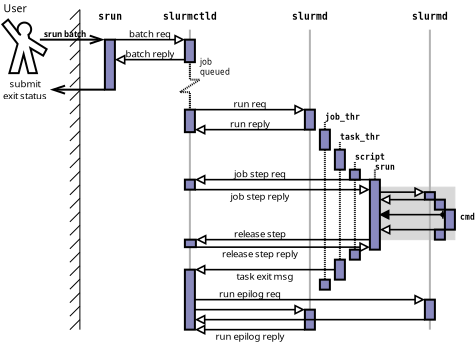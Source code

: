 <?xml version="1.0"?>
<dia:diagram xmlns:dia="http://www.lysator.liu.se/~alla/dia/">
  <dia:layer name="Background" visible="true">
    <dia:object type="Standard - Line" version="0" id="O0">
      <dia:attribute name="obj_pos">
        <dia:point val="10.5,4.75"/>
      </dia:attribute>
      <dia:attribute name="obj_bb">
        <dia:rectangle val="10.45,4.7;10.55,16.55"/>
      </dia:attribute>
      <dia:attribute name="conn_endpoints">
        <dia:point val="10.5,4.75"/>
        <dia:point val="10.5,16.5"/>
      </dia:attribute>
      <dia:attribute name="numcp">
        <dia:int val="1"/>
      </dia:attribute>
      <dia:attribute name="line_color">
        <dia:color val="#b3b3b3"/>
      </dia:attribute>
      <dia:connections>
        <dia:connection handle="1" to="O55" connection="6"/>
      </dia:connections>
    </dia:object>
    <dia:object type="Standard - Line" version="0" id="O1">
      <dia:attribute name="obj_pos">
        <dia:point val="17.25,6.125"/>
      </dia:attribute>
      <dia:attribute name="obj_bb">
        <dia:rectangle val="17.2,6.075;17.3,14.05"/>
      </dia:attribute>
      <dia:attribute name="conn_endpoints">
        <dia:point val="17.25,6.125"/>
        <dia:point val="17.25,14"/>
      </dia:attribute>
      <dia:attribute name="numcp">
        <dia:int val="1"/>
      </dia:attribute>
      <dia:attribute name="line_style">
        <dia:enum val="4"/>
      </dia:attribute>
      <dia:attribute name="dashlength">
        <dia:real val="0.5"/>
      </dia:attribute>
      <dia:connections>
        <dia:connection handle="1" to="O27" connection="1"/>
      </dia:connections>
    </dia:object>
    <dia:object type="Standard - Line" version="0" id="O2">
      <dia:attribute name="obj_pos">
        <dia:point val="18.75,8.125"/>
      </dia:attribute>
      <dia:attribute name="obj_bb">
        <dia:rectangle val="18.7,8.075;18.8,12.55"/>
      </dia:attribute>
      <dia:attribute name="conn_endpoints">
        <dia:point val="18.75,8.125"/>
        <dia:point val="18.75,12.5"/>
      </dia:attribute>
      <dia:attribute name="numcp">
        <dia:int val="1"/>
      </dia:attribute>
      <dia:attribute name="line_style">
        <dia:enum val="4"/>
      </dia:attribute>
      <dia:attribute name="dashlength">
        <dia:real val="0.5"/>
      </dia:attribute>
      <dia:connections>
        <dia:connection handle="1" to="O90" connection="1"/>
      </dia:connections>
    </dia:object>
    <dia:object type="Standard - Line" version="0" id="O3">
      <dia:attribute name="obj_pos">
        <dia:point val="18,7.125"/>
      </dia:attribute>
      <dia:attribute name="obj_bb">
        <dia:rectangle val="17.95,7.075;18.05,13.05"/>
      </dia:attribute>
      <dia:attribute name="conn_endpoints">
        <dia:point val="18,7.125"/>
        <dia:point val="18,13"/>
      </dia:attribute>
      <dia:attribute name="numcp">
        <dia:int val="1"/>
      </dia:attribute>
      <dia:attribute name="line_style">
        <dia:enum val="4"/>
      </dia:attribute>
      <dia:attribute name="dashlength">
        <dia:real val="0.5"/>
      </dia:attribute>
      <dia:connections>
        <dia:connection handle="1" to="O38" connection="1"/>
      </dia:connections>
    </dia:object>
    <dia:object type="Standard - Box" version="0" id="O4">
      <dia:attribute name="obj_pos">
        <dia:point val="20,9.375"/>
      </dia:attribute>
      <dia:attribute name="obj_bb">
        <dia:rectangle val="20,9.375;23.75,12"/>
      </dia:attribute>
      <dia:attribute name="elem_corner">
        <dia:point val="20,9.375"/>
      </dia:attribute>
      <dia:attribute name="elem_width">
        <dia:real val="3.75"/>
      </dia:attribute>
      <dia:attribute name="elem_height">
        <dia:real val="2.625"/>
      </dia:attribute>
      <dia:attribute name="border_width">
        <dia:real val="0"/>
      </dia:attribute>
      <dia:attribute name="border_color">
        <dia:color val="#d8d8d8"/>
      </dia:attribute>
      <dia:attribute name="inner_color">
        <dia:color val="#d8d8d8"/>
      </dia:attribute>
      <dia:attribute name="show_background">
        <dia:boolean val="true"/>
      </dia:attribute>
    </dia:object>
    <dia:group>
      <dia:object type="Standard - PolyLine" version="0" id="O5">
        <dia:attribute name="obj_pos">
          <dia:point val="2,1.75"/>
        </dia:attribute>
        <dia:attribute name="obj_bb">
          <dia:rectangle val="1.056,0.929;3.404,3.725"/>
        </dia:attribute>
        <dia:attribute name="poly_points">
          <dia:point val="2,1.75"/>
          <dia:point val="1.413,1"/>
          <dia:point val="1.125,1.238"/>
          <dia:point val="1.887,2.212"/>
          <dia:point val="1.475,3.675"/>
          <dia:point val="1.938,3.675"/>
          <dia:point val="2.188,2.725"/>
          <dia:point val="2.425,3.675"/>
          <dia:point val="2.85,3.675"/>
          <dia:point val="2.525,2.425"/>
          <dia:point val="3.163,2.8"/>
          <dia:point val="3.337,2.475"/>
          <dia:point val="2.462,1.925"/>
          <dia:point val="2.425,1.738"/>
        </dia:attribute>
        <dia:attribute name="line_color">
          <dia:color val="#010101"/>
        </dia:attribute>
      </dia:object>
      <dia:object type="Standard - Arc" version="0" id="O6">
        <dia:attribute name="obj_pos">
          <dia:point val="2.4,1.775"/>
        </dia:attribute>
        <dia:attribute name="obj_bb">
          <dia:rectangle val="1.836,1.096;2.614,1.825"/>
        </dia:attribute>
        <dia:attribute name="conn_endpoints">
          <dia:point val="2.4,1.775"/>
          <dia:point val="2.05,1.775"/>
        </dia:attribute>
        <dia:attribute name="arc_color">
          <dia:color val="#010101"/>
        </dia:attribute>
        <dia:attribute name="curve_distance">
          <dia:real val="0.629"/>
        </dia:attribute>
      </dia:object>
    </dia:group>
    <dia:object type="Standard - Text" version="0" id="O7">
      <dia:attribute name="obj_pos">
        <dia:point val="6.5,1"/>
      </dia:attribute>
      <dia:attribute name="obj_bb">
        <dia:rectangle val="5.623,0.553;7.327,1.153"/>
      </dia:attribute>
      <dia:attribute name="text">
        <dia:composite type="text">
          <dia:attribute name="string">
            <dia:string>#srun#</dia:string>
          </dia:attribute>
          <dia:attribute name="font">
            <dia:font name="Courier-Bold"/>
          </dia:attribute>
          <dia:attribute name="height">
            <dia:real val="0.6"/>
          </dia:attribute>
          <dia:attribute name="pos">
            <dia:point val="6.5,1"/>
          </dia:attribute>
          <dia:attribute name="color">
            <dia:color val="#000000"/>
          </dia:attribute>
          <dia:attribute name="alignment">
            <dia:enum val="1"/>
          </dia:attribute>
        </dia:composite>
      </dia:attribute>
    </dia:object>
    <dia:object type="Standard - Text" version="0" id="O8">
      <dia:attribute name="obj_pos">
        <dia:point val="10.5,1"/>
      </dia:attribute>
      <dia:attribute name="obj_bb">
        <dia:rectangle val="8.714,0.553;12.236,1.153"/>
      </dia:attribute>
      <dia:attribute name="text">
        <dia:composite type="text">
          <dia:attribute name="string">
            <dia:string>#slurmctld#</dia:string>
          </dia:attribute>
          <dia:attribute name="font">
            <dia:font name="Courier-Bold"/>
          </dia:attribute>
          <dia:attribute name="height">
            <dia:real val="0.6"/>
          </dia:attribute>
          <dia:attribute name="pos">
            <dia:point val="10.5,1"/>
          </dia:attribute>
          <dia:attribute name="color">
            <dia:color val="#000000"/>
          </dia:attribute>
          <dia:attribute name="alignment">
            <dia:enum val="1"/>
          </dia:attribute>
        </dia:composite>
      </dia:attribute>
    </dia:object>
    <dia:object type="Standard - Text" version="0" id="O9">
      <dia:attribute name="obj_pos">
        <dia:point val="16.5,1"/>
      </dia:attribute>
      <dia:attribute name="obj_bb">
        <dia:rectangle val="15.259,0.553;17.691,1.153"/>
      </dia:attribute>
      <dia:attribute name="text">
        <dia:composite type="text">
          <dia:attribute name="string">
            <dia:string>#slurmd#</dia:string>
          </dia:attribute>
          <dia:attribute name="font">
            <dia:font name="Courier-Bold"/>
          </dia:attribute>
          <dia:attribute name="height">
            <dia:real val="0.6"/>
          </dia:attribute>
          <dia:attribute name="pos">
            <dia:point val="16.5,1"/>
          </dia:attribute>
          <dia:attribute name="color">
            <dia:color val="#000000"/>
          </dia:attribute>
          <dia:attribute name="alignment">
            <dia:enum val="1"/>
          </dia:attribute>
        </dia:composite>
      </dia:attribute>
    </dia:object>
    <dia:object type="Standard - Text" version="0" id="O10">
      <dia:attribute name="obj_pos">
        <dia:point val="22.5,1"/>
      </dia:attribute>
      <dia:attribute name="obj_bb">
        <dia:rectangle val="21.259,0.553;23.691,1.153"/>
      </dia:attribute>
      <dia:attribute name="text">
        <dia:composite type="text">
          <dia:attribute name="string">
            <dia:string>#slurmd#</dia:string>
          </dia:attribute>
          <dia:attribute name="font">
            <dia:font name="Courier-Bold"/>
          </dia:attribute>
          <dia:attribute name="height">
            <dia:real val="0.6"/>
          </dia:attribute>
          <dia:attribute name="pos">
            <dia:point val="22.5,1"/>
          </dia:attribute>
          <dia:attribute name="color">
            <dia:color val="#000000"/>
          </dia:attribute>
          <dia:attribute name="alignment">
            <dia:enum val="1"/>
          </dia:attribute>
        </dia:composite>
      </dia:attribute>
    </dia:object>
    <dia:object type="Standard - Box" version="0" id="O11">
      <dia:attribute name="obj_pos">
        <dia:point val="6.25,2"/>
      </dia:attribute>
      <dia:attribute name="obj_bb">
        <dia:rectangle val="6.2,1.95;6.8,4.55"/>
      </dia:attribute>
      <dia:attribute name="elem_corner">
        <dia:point val="6.25,2"/>
      </dia:attribute>
      <dia:attribute name="elem_width">
        <dia:real val="0.5"/>
      </dia:attribute>
      <dia:attribute name="elem_height">
        <dia:real val="2.5"/>
      </dia:attribute>
      <dia:attribute name="inner_color">
        <dia:color val="#8989bf"/>
      </dia:attribute>
      <dia:attribute name="show_background">
        <dia:boolean val="true"/>
      </dia:attribute>
    </dia:object>
    <dia:object type="Standard - Line" version="0" id="O12">
      <dia:attribute name="obj_pos">
        <dia:point val="6.25,4.5"/>
      </dia:attribute>
      <dia:attribute name="obj_bb">
        <dia:rectangle val="3.45,4.1;6.3,4.9"/>
      </dia:attribute>
      <dia:attribute name="conn_endpoints">
        <dia:point val="6.25,4.5"/>
        <dia:point val="3.5,4.5"/>
      </dia:attribute>
      <dia:attribute name="numcp">
        <dia:int val="1"/>
      </dia:attribute>
      <dia:attribute name="end_arrow">
        <dia:enum val="1"/>
      </dia:attribute>
      <dia:attribute name="end_arrow_length">
        <dia:real val="0.6"/>
      </dia:attribute>
      <dia:attribute name="end_arrow_width">
        <dia:real val="0.4"/>
      </dia:attribute>
      <dia:connections>
        <dia:connection handle="0" to="O11" connection="5"/>
      </dia:connections>
    </dia:object>
    <dia:object type="Standard - Line" version="0" id="O13">
      <dia:attribute name="obj_pos">
        <dia:point val="3,2"/>
      </dia:attribute>
      <dia:attribute name="obj_bb">
        <dia:rectangle val="2.95,1.6;6.3,2.4"/>
      </dia:attribute>
      <dia:attribute name="conn_endpoints">
        <dia:point val="3,2"/>
        <dia:point val="6.25,2"/>
      </dia:attribute>
      <dia:attribute name="numcp">
        <dia:int val="1"/>
      </dia:attribute>
      <dia:attribute name="end_arrow">
        <dia:enum val="1"/>
      </dia:attribute>
      <dia:attribute name="end_arrow_length">
        <dia:real val="0.6"/>
      </dia:attribute>
      <dia:attribute name="end_arrow_width">
        <dia:real val="0.4"/>
      </dia:attribute>
      <dia:connections>
        <dia:connection handle="1" to="O11" connection="0"/>
      </dia:connections>
    </dia:object>
    <dia:object type="Standard - Line" version="0" id="O14">
      <dia:attribute name="obj_pos">
        <dia:point val="6.75,2"/>
      </dia:attribute>
      <dia:attribute name="obj_bb">
        <dia:rectangle val="6.71,1.6;10.29,2.4"/>
      </dia:attribute>
      <dia:attribute name="conn_endpoints">
        <dia:point val="6.75,2"/>
        <dia:point val="10.25,2"/>
      </dia:attribute>
      <dia:attribute name="numcp">
        <dia:int val="1"/>
      </dia:attribute>
      <dia:attribute name="line_width">
        <dia:real val="0.08"/>
      </dia:attribute>
      <dia:attribute name="end_arrow">
        <dia:enum val="2"/>
      </dia:attribute>
      <dia:attribute name="end_arrow_length">
        <dia:real val="0.4"/>
      </dia:attribute>
      <dia:attribute name="end_arrow_width">
        <dia:real val="0.4"/>
      </dia:attribute>
      <dia:connections>
        <dia:connection handle="0" to="O11" connection="2"/>
      </dia:connections>
    </dia:object>
    <dia:object type="Standard - Line" version="0" id="O15">
      <dia:attribute name="obj_pos">
        <dia:point val="10.25,3"/>
      </dia:attribute>
      <dia:attribute name="obj_bb">
        <dia:rectangle val="6.71,2.6;10.29,3.4"/>
      </dia:attribute>
      <dia:attribute name="conn_endpoints">
        <dia:point val="10.25,3"/>
        <dia:point val="6.75,3"/>
      </dia:attribute>
      <dia:attribute name="numcp">
        <dia:int val="1"/>
      </dia:attribute>
      <dia:attribute name="line_width">
        <dia:real val="0.08"/>
      </dia:attribute>
      <dia:attribute name="end_arrow">
        <dia:enum val="2"/>
      </dia:attribute>
      <dia:attribute name="end_arrow_length">
        <dia:real val="0.4"/>
      </dia:attribute>
      <dia:attribute name="end_arrow_width">
        <dia:real val="0.4"/>
      </dia:attribute>
    </dia:object>
    <dia:object type="Standard - Text" version="0" id="O16">
      <dia:attribute name="obj_pos">
        <dia:point val="8.5,1.875"/>
      </dia:attribute>
      <dia:attribute name="obj_bb">
        <dia:rectangle val="7.123,1.395;9.827,1.995"/>
      </dia:attribute>
      <dia:attribute name="text">
        <dia:composite type="text">
          <dia:attribute name="string">
            <dia:string>#batch req#</dia:string>
          </dia:attribute>
          <dia:attribute name="font">
            <dia:font name="Helvetica"/>
          </dia:attribute>
          <dia:attribute name="height">
            <dia:real val="0.6"/>
          </dia:attribute>
          <dia:attribute name="pos">
            <dia:point val="8.5,1.875"/>
          </dia:attribute>
          <dia:attribute name="color">
            <dia:color val="#000000"/>
          </dia:attribute>
          <dia:attribute name="alignment">
            <dia:enum val="1"/>
          </dia:attribute>
        </dia:composite>
      </dia:attribute>
    </dia:object>
    <dia:object type="Standard - Text" version="0" id="O17">
      <dia:attribute name="obj_pos">
        <dia:point val="8.5,2.875"/>
      </dia:attribute>
      <dia:attribute name="obj_bb">
        <dia:rectangle val="6.914,2.395;10.036,2.995"/>
      </dia:attribute>
      <dia:attribute name="text">
        <dia:composite type="text">
          <dia:attribute name="string">
            <dia:string>#batch reply#</dia:string>
          </dia:attribute>
          <dia:attribute name="font">
            <dia:font name="Helvetica"/>
          </dia:attribute>
          <dia:attribute name="height">
            <dia:real val="0.6"/>
          </dia:attribute>
          <dia:attribute name="pos">
            <dia:point val="8.5,2.875"/>
          </dia:attribute>
          <dia:attribute name="color">
            <dia:color val="#000000"/>
          </dia:attribute>
          <dia:attribute name="alignment">
            <dia:enum val="1"/>
          </dia:attribute>
        </dia:composite>
      </dia:attribute>
    </dia:object>
    <dia:object type="Standard - Line" version="0" id="O18">
      <dia:attribute name="obj_pos">
        <dia:point val="10.5,1.5"/>
      </dia:attribute>
      <dia:attribute name="obj_bb">
        <dia:rectangle val="10.45,1.45;10.55,3.925"/>
      </dia:attribute>
      <dia:attribute name="conn_endpoints">
        <dia:point val="10.5,1.5"/>
        <dia:point val="10.5,3.875"/>
      </dia:attribute>
      <dia:attribute name="numcp">
        <dia:int val="1"/>
      </dia:attribute>
      <dia:attribute name="line_color">
        <dia:color val="#b3b3b3"/>
      </dia:attribute>
    </dia:object>
    <dia:object type="Standard - Line" version="0" id="O19">
      <dia:attribute name="obj_pos">
        <dia:point val="16.5,1.5"/>
      </dia:attribute>
      <dia:attribute name="obj_bb">
        <dia:rectangle val="16.45,1.45;16.55,16.55"/>
      </dia:attribute>
      <dia:attribute name="conn_endpoints">
        <dia:point val="16.5,1.5"/>
        <dia:point val="16.5,16.5"/>
      </dia:attribute>
      <dia:attribute name="numcp">
        <dia:int val="1"/>
      </dia:attribute>
      <dia:attribute name="line_color">
        <dia:color val="#b3b3b3"/>
      </dia:attribute>
    </dia:object>
    <dia:object type="Standard - Line" version="0" id="O20">
      <dia:attribute name="obj_pos">
        <dia:point val="10.75,5.5"/>
      </dia:attribute>
      <dia:attribute name="obj_bb">
        <dia:rectangle val="10.71,5.1;16.29,5.9"/>
      </dia:attribute>
      <dia:attribute name="conn_endpoints">
        <dia:point val="10.75,5.5"/>
        <dia:point val="16.25,5.5"/>
      </dia:attribute>
      <dia:attribute name="numcp">
        <dia:int val="1"/>
      </dia:attribute>
      <dia:attribute name="line_width">
        <dia:real val="0.08"/>
      </dia:attribute>
      <dia:attribute name="end_arrow">
        <dia:enum val="2"/>
      </dia:attribute>
      <dia:attribute name="end_arrow_length">
        <dia:real val="0.4"/>
      </dia:attribute>
      <dia:attribute name="end_arrow_width">
        <dia:real val="0.4"/>
      </dia:attribute>
      <dia:connections>
        <dia:connection handle="1" to="O22" connection="0"/>
      </dia:connections>
    </dia:object>
    <dia:object type="Standard - Text" version="0" id="O21">
      <dia:attribute name="obj_pos">
        <dia:point val="13.5,5.375"/>
      </dia:attribute>
      <dia:attribute name="obj_bb">
        <dia:rectangle val="12.414,4.895;14.536,5.495"/>
      </dia:attribute>
      <dia:attribute name="text">
        <dia:composite type="text">
          <dia:attribute name="string">
            <dia:string>#run req#</dia:string>
          </dia:attribute>
          <dia:attribute name="font">
            <dia:font name="Helvetica"/>
          </dia:attribute>
          <dia:attribute name="height">
            <dia:real val="0.6"/>
          </dia:attribute>
          <dia:attribute name="pos">
            <dia:point val="13.5,5.375"/>
          </dia:attribute>
          <dia:attribute name="color">
            <dia:color val="#000000"/>
          </dia:attribute>
          <dia:attribute name="alignment">
            <dia:enum val="1"/>
          </dia:attribute>
        </dia:composite>
      </dia:attribute>
    </dia:object>
    <dia:object type="Standard - Box" version="0" id="O22">
      <dia:attribute name="obj_pos">
        <dia:point val="16.25,5.5"/>
      </dia:attribute>
      <dia:attribute name="obj_bb">
        <dia:rectangle val="16.2,5.45;16.8,6.55"/>
      </dia:attribute>
      <dia:attribute name="elem_corner">
        <dia:point val="16.25,5.5"/>
      </dia:attribute>
      <dia:attribute name="elem_width">
        <dia:real val="0.5"/>
      </dia:attribute>
      <dia:attribute name="elem_height">
        <dia:real val="1"/>
      </dia:attribute>
      <dia:attribute name="inner_color">
        <dia:color val="#8989bf"/>
      </dia:attribute>
      <dia:attribute name="show_background">
        <dia:boolean val="true"/>
      </dia:attribute>
    </dia:object>
    <dia:object type="Standard - Text" version="0" id="O23">
      <dia:attribute name="obj_pos">
        <dia:point val="17.25,6"/>
      </dia:attribute>
      <dia:attribute name="obj_bb">
        <dia:rectangle val="17.2,5.627;19.571,6.127"/>
      </dia:attribute>
      <dia:attribute name="text">
        <dia:composite type="text">
          <dia:attribute name="string">
            <dia:string>#job_thr#</dia:string>
          </dia:attribute>
          <dia:attribute name="font">
            <dia:font name="Courier-Bold"/>
          </dia:attribute>
          <dia:attribute name="height">
            <dia:real val="0.5"/>
          </dia:attribute>
          <dia:attribute name="pos">
            <dia:point val="17.25,6"/>
          </dia:attribute>
          <dia:attribute name="color">
            <dia:color val="#000000"/>
          </dia:attribute>
          <dia:attribute name="alignment">
            <dia:enum val="0"/>
          </dia:attribute>
        </dia:composite>
      </dia:attribute>
    </dia:object>
    <dia:object type="Standard - Text" version="0" id="O24">
      <dia:attribute name="obj_pos">
        <dia:point val="18,7"/>
      </dia:attribute>
      <dia:attribute name="obj_bb">
        <dia:rectangle val="17.95,6.627;20.624,7.127"/>
      </dia:attribute>
      <dia:attribute name="text">
        <dia:composite type="text">
          <dia:attribute name="string">
            <dia:string>#task_thr#</dia:string>
          </dia:attribute>
          <dia:attribute name="font">
            <dia:font name="Courier-Bold"/>
          </dia:attribute>
          <dia:attribute name="height">
            <dia:real val="0.5"/>
          </dia:attribute>
          <dia:attribute name="pos">
            <dia:point val="18,7"/>
          </dia:attribute>
          <dia:attribute name="color">
            <dia:color val="#000000"/>
          </dia:attribute>
          <dia:attribute name="alignment">
            <dia:enum val="0"/>
          </dia:attribute>
        </dia:composite>
      </dia:attribute>
    </dia:object>
    <dia:object type="Standard - Box" version="0" id="O25">
      <dia:attribute name="obj_pos">
        <dia:point val="17,6.5"/>
      </dia:attribute>
      <dia:attribute name="obj_bb">
        <dia:rectangle val="16.95,6.45;17.55,7.55"/>
      </dia:attribute>
      <dia:attribute name="elem_corner">
        <dia:point val="17,6.5"/>
      </dia:attribute>
      <dia:attribute name="elem_width">
        <dia:real val="0.5"/>
      </dia:attribute>
      <dia:attribute name="elem_height">
        <dia:real val="1"/>
      </dia:attribute>
      <dia:attribute name="inner_color">
        <dia:color val="#8989bf"/>
      </dia:attribute>
      <dia:attribute name="show_background">
        <dia:boolean val="true"/>
      </dia:attribute>
    </dia:object>
    <dia:object type="Standard - Box" version="0" id="O26">
      <dia:attribute name="obj_pos">
        <dia:point val="17.75,7.5"/>
      </dia:attribute>
      <dia:attribute name="obj_bb">
        <dia:rectangle val="17.7,7.45;18.3,8.55"/>
      </dia:attribute>
      <dia:attribute name="elem_corner">
        <dia:point val="17.75,7.5"/>
      </dia:attribute>
      <dia:attribute name="elem_width">
        <dia:real val="0.5"/>
      </dia:attribute>
      <dia:attribute name="elem_height">
        <dia:real val="1"/>
      </dia:attribute>
      <dia:attribute name="inner_color">
        <dia:color val="#8989bf"/>
      </dia:attribute>
      <dia:attribute name="show_background">
        <dia:boolean val="true"/>
      </dia:attribute>
    </dia:object>
    <dia:object type="Standard - Box" version="0" id="O27">
      <dia:attribute name="obj_pos">
        <dia:point val="17,14"/>
      </dia:attribute>
      <dia:attribute name="obj_bb">
        <dia:rectangle val="16.95,13.95;17.55,14.55"/>
      </dia:attribute>
      <dia:attribute name="elem_corner">
        <dia:point val="17,14"/>
      </dia:attribute>
      <dia:attribute name="elem_width">
        <dia:real val="0.5"/>
      </dia:attribute>
      <dia:attribute name="elem_height">
        <dia:real val="0.5"/>
      </dia:attribute>
      <dia:attribute name="inner_color">
        <dia:color val="#8989bf"/>
      </dia:attribute>
      <dia:attribute name="show_background">
        <dia:boolean val="true"/>
      </dia:attribute>
    </dia:object>
    <dia:object type="Standard - Text" version="0" id="O28">
      <dia:attribute name="obj_pos">
        <dia:point val="19.75,8.5"/>
      </dia:attribute>
      <dia:attribute name="obj_bb">
        <dia:rectangle val="19.7,8.127;21.162,8.627"/>
      </dia:attribute>
      <dia:attribute name="text">
        <dia:composite type="text">
          <dia:attribute name="string">
            <dia:string>#srun#</dia:string>
          </dia:attribute>
          <dia:attribute name="font">
            <dia:font name="Courier-Bold"/>
          </dia:attribute>
          <dia:attribute name="height">
            <dia:real val="0.5"/>
          </dia:attribute>
          <dia:attribute name="pos">
            <dia:point val="19.75,8.5"/>
          </dia:attribute>
          <dia:attribute name="color">
            <dia:color val="#000000"/>
          </dia:attribute>
          <dia:attribute name="alignment">
            <dia:enum val="0"/>
          </dia:attribute>
        </dia:composite>
      </dia:attribute>
    </dia:object>
    <dia:object type="Standard - Box" version="0" id="O29">
      <dia:attribute name="obj_pos">
        <dia:point val="19.5,9"/>
      </dia:attribute>
      <dia:attribute name="obj_bb">
        <dia:rectangle val="19.45,8.95;20.05,12.55"/>
      </dia:attribute>
      <dia:attribute name="elem_corner">
        <dia:point val="19.5,9"/>
      </dia:attribute>
      <dia:attribute name="elem_width">
        <dia:real val="0.5"/>
      </dia:attribute>
      <dia:attribute name="elem_height">
        <dia:real val="3.5"/>
      </dia:attribute>
      <dia:attribute name="inner_color">
        <dia:color val="#8989bf"/>
      </dia:attribute>
      <dia:attribute name="show_background">
        <dia:boolean val="true"/>
      </dia:attribute>
    </dia:object>
    <dia:object type="Standard - Line" version="0" id="O30">
      <dia:attribute name="obj_pos">
        <dia:point val="22.5,1.5"/>
      </dia:attribute>
      <dia:attribute name="obj_bb">
        <dia:rectangle val="22.45,1.45;22.55,16.55"/>
      </dia:attribute>
      <dia:attribute name="conn_endpoints">
        <dia:point val="22.5,1.5"/>
        <dia:point val="22.5,16.5"/>
      </dia:attribute>
      <dia:attribute name="numcp">
        <dia:int val="1"/>
      </dia:attribute>
      <dia:attribute name="line_color">
        <dia:color val="#b3b3b3"/>
      </dia:attribute>
    </dia:object>
    <dia:object type="Standard - Line" version="0" id="O31">
      <dia:attribute name="obj_pos">
        <dia:point val="16.25,6.5"/>
      </dia:attribute>
      <dia:attribute name="obj_bb">
        <dia:rectangle val="10.71,6.1;16.29,6.9"/>
      </dia:attribute>
      <dia:attribute name="conn_endpoints">
        <dia:point val="16.25,6.5"/>
        <dia:point val="10.75,6.5"/>
      </dia:attribute>
      <dia:attribute name="numcp">
        <dia:int val="1"/>
      </dia:attribute>
      <dia:attribute name="line_width">
        <dia:real val="0.08"/>
      </dia:attribute>
      <dia:attribute name="end_arrow">
        <dia:enum val="2"/>
      </dia:attribute>
      <dia:attribute name="end_arrow_length">
        <dia:real val="0.4"/>
      </dia:attribute>
      <dia:attribute name="end_arrow_width">
        <dia:real val="0.4"/>
      </dia:attribute>
      <dia:connections>
        <dia:connection handle="0" to="O22" connection="5"/>
      </dia:connections>
    </dia:object>
    <dia:object type="Standard - Text" version="0" id="O32">
      <dia:attribute name="obj_pos">
        <dia:point val="13.5,6.375"/>
      </dia:attribute>
      <dia:attribute name="obj_bb">
        <dia:rectangle val="12.205,5.895;14.745,6.495"/>
      </dia:attribute>
      <dia:attribute name="text">
        <dia:composite type="text">
          <dia:attribute name="string">
            <dia:string>#run reply#</dia:string>
          </dia:attribute>
          <dia:attribute name="font">
            <dia:font name="Helvetica"/>
          </dia:attribute>
          <dia:attribute name="height">
            <dia:real val="0.6"/>
          </dia:attribute>
          <dia:attribute name="pos">
            <dia:point val="13.5,6.375"/>
          </dia:attribute>
          <dia:attribute name="color">
            <dia:color val="#000000"/>
          </dia:attribute>
          <dia:attribute name="alignment">
            <dia:enum val="1"/>
          </dia:attribute>
        </dia:composite>
      </dia:attribute>
    </dia:object>
    <dia:object type="Standard - Line" version="0" id="O33">
      <dia:attribute name="obj_pos">
        <dia:point val="20,9.625"/>
      </dia:attribute>
      <dia:attribute name="obj_bb">
        <dia:rectangle val="19.96,9.225;22.29,10.025"/>
      </dia:attribute>
      <dia:attribute name="conn_endpoints">
        <dia:point val="20,9.625"/>
        <dia:point val="22.25,9.625"/>
      </dia:attribute>
      <dia:attribute name="numcp">
        <dia:int val="1"/>
      </dia:attribute>
      <dia:attribute name="line_width">
        <dia:real val="0.08"/>
      </dia:attribute>
      <dia:attribute name="end_arrow">
        <dia:enum val="2"/>
      </dia:attribute>
      <dia:attribute name="end_arrow_length">
        <dia:real val="0.4"/>
      </dia:attribute>
      <dia:attribute name="end_arrow_width">
        <dia:real val="0.4"/>
      </dia:attribute>
      <dia:connections>
        <dia:connection handle="1" to="O35" connection="0"/>
      </dia:connections>
    </dia:object>
    <dia:object type="Standard - Line" version="0" id="O34">
      <dia:attribute name="obj_pos">
        <dia:point val="22.25,10"/>
      </dia:attribute>
      <dia:attribute name="obj_bb">
        <dia:rectangle val="19.96,9.6;22.29,10.4"/>
      </dia:attribute>
      <dia:attribute name="conn_endpoints">
        <dia:point val="22.25,10"/>
        <dia:point val="20,10"/>
      </dia:attribute>
      <dia:attribute name="numcp">
        <dia:int val="1"/>
      </dia:attribute>
      <dia:attribute name="line_width">
        <dia:real val="0.08"/>
      </dia:attribute>
      <dia:attribute name="end_arrow">
        <dia:enum val="2"/>
      </dia:attribute>
      <dia:attribute name="end_arrow_length">
        <dia:real val="0.4"/>
      </dia:attribute>
      <dia:attribute name="end_arrow_width">
        <dia:real val="0.4"/>
      </dia:attribute>
      <dia:connections>
        <dia:connection handle="0" to="O35" connection="5"/>
      </dia:connections>
    </dia:object>
    <dia:object type="Standard - Box" version="0" id="O35">
      <dia:attribute name="obj_pos">
        <dia:point val="22.25,9.625"/>
      </dia:attribute>
      <dia:attribute name="obj_bb">
        <dia:rectangle val="22.2,9.575;22.8,10.05"/>
      </dia:attribute>
      <dia:attribute name="elem_corner">
        <dia:point val="22.25,9.625"/>
      </dia:attribute>
      <dia:attribute name="elem_width">
        <dia:real val="0.5"/>
      </dia:attribute>
      <dia:attribute name="elem_height">
        <dia:real val="0.375"/>
      </dia:attribute>
      <dia:attribute name="inner_color">
        <dia:color val="#8989bf"/>
      </dia:attribute>
      <dia:attribute name="show_background">
        <dia:boolean val="true"/>
      </dia:attribute>
    </dia:object>
    <dia:object type="Standard - Box" version="0" id="O36">
      <dia:attribute name="obj_pos">
        <dia:point val="23.25,10.5"/>
      </dia:attribute>
      <dia:attribute name="obj_bb">
        <dia:rectangle val="23.2,10.45;23.8,11.55"/>
      </dia:attribute>
      <dia:attribute name="elem_corner">
        <dia:point val="23.25,10.5"/>
      </dia:attribute>
      <dia:attribute name="elem_width">
        <dia:real val="0.5"/>
      </dia:attribute>
      <dia:attribute name="elem_height">
        <dia:real val="1"/>
      </dia:attribute>
      <dia:attribute name="inner_color">
        <dia:color val="#8989bf"/>
      </dia:attribute>
      <dia:attribute name="show_background">
        <dia:boolean val="true"/>
      </dia:attribute>
    </dia:object>
    <dia:object type="Standard - Line" version="0" id="O37">
      <dia:attribute name="obj_pos">
        <dia:point val="23.25,10.75"/>
      </dia:attribute>
      <dia:attribute name="obj_bb">
        <dia:rectangle val="19.96,10.35;23.29,11.15"/>
      </dia:attribute>
      <dia:attribute name="conn_endpoints">
        <dia:point val="23.25,10.75"/>
        <dia:point val="20,10.75"/>
      </dia:attribute>
      <dia:attribute name="numcp">
        <dia:int val="1"/>
      </dia:attribute>
      <dia:attribute name="line_width">
        <dia:real val="0.08"/>
      </dia:attribute>
      <dia:attribute name="start_arrow">
        <dia:enum val="13"/>
      </dia:attribute>
      <dia:attribute name="start_arrow_length">
        <dia:real val="0.4"/>
      </dia:attribute>
      <dia:attribute name="start_arrow_width">
        <dia:real val="0.4"/>
      </dia:attribute>
      <dia:attribute name="end_arrow">
        <dia:enum val="3"/>
      </dia:attribute>
      <dia:attribute name="end_arrow_length">
        <dia:real val="0.4"/>
      </dia:attribute>
      <dia:attribute name="end_arrow_width">
        <dia:real val="0.4"/>
      </dia:attribute>
      <dia:connections>
        <dia:connection handle="1" to="O29" connection="4"/>
      </dia:connections>
    </dia:object>
    <dia:object type="Standard - Box" version="0" id="O38">
      <dia:attribute name="obj_pos">
        <dia:point val="17.75,13"/>
      </dia:attribute>
      <dia:attribute name="obj_bb">
        <dia:rectangle val="17.7,12.95;18.3,14.05"/>
      </dia:attribute>
      <dia:attribute name="elem_corner">
        <dia:point val="17.75,13"/>
      </dia:attribute>
      <dia:attribute name="elem_width">
        <dia:real val="0.5"/>
      </dia:attribute>
      <dia:attribute name="elem_height">
        <dia:real val="1"/>
      </dia:attribute>
      <dia:attribute name="inner_color">
        <dia:color val="#8989bf"/>
      </dia:attribute>
      <dia:attribute name="show_background">
        <dia:boolean val="true"/>
      </dia:attribute>
    </dia:object>
    <dia:object type="Standard - Line" version="0" id="O39">
      <dia:attribute name="obj_pos">
        <dia:point val="19.5,9"/>
      </dia:attribute>
      <dia:attribute name="obj_bb">
        <dia:rectangle val="10.71,8.6;19.54,9.4"/>
      </dia:attribute>
      <dia:attribute name="conn_endpoints">
        <dia:point val="19.5,9"/>
        <dia:point val="10.75,9"/>
      </dia:attribute>
      <dia:attribute name="numcp">
        <dia:int val="1"/>
      </dia:attribute>
      <dia:attribute name="line_width">
        <dia:real val="0.08"/>
      </dia:attribute>
      <dia:attribute name="end_arrow">
        <dia:enum val="2"/>
      </dia:attribute>
      <dia:attribute name="end_arrow_length">
        <dia:real val="0.4"/>
      </dia:attribute>
      <dia:attribute name="end_arrow_width">
        <dia:real val="0.4"/>
      </dia:attribute>
      <dia:connections>
        <dia:connection handle="0" to="O29" connection="0"/>
        <dia:connection handle="1" to="O44" connection="2"/>
      </dia:connections>
    </dia:object>
    <dia:object type="Standard - Line" version="0" id="O40">
      <dia:attribute name="obj_pos">
        <dia:point val="10.75,9.5"/>
      </dia:attribute>
      <dia:attribute name="obj_bb">
        <dia:rectangle val="10.71,9.1;19.54,9.9"/>
      </dia:attribute>
      <dia:attribute name="conn_endpoints">
        <dia:point val="10.75,9.5"/>
        <dia:point val="19.5,9.5"/>
      </dia:attribute>
      <dia:attribute name="numcp">
        <dia:int val="1"/>
      </dia:attribute>
      <dia:attribute name="line_width">
        <dia:real val="0.08"/>
      </dia:attribute>
      <dia:attribute name="end_arrow">
        <dia:enum val="2"/>
      </dia:attribute>
      <dia:attribute name="end_arrow_length">
        <dia:real val="0.4"/>
      </dia:attribute>
      <dia:attribute name="end_arrow_width">
        <dia:real val="0.4"/>
      </dia:attribute>
      <dia:connections>
        <dia:connection handle="0" to="O44" connection="7"/>
      </dia:connections>
    </dia:object>
    <dia:object type="Standard - Text" version="0" id="O41">
      <dia:attribute name="obj_pos">
        <dia:point val="14,8.875"/>
      </dia:attribute>
      <dia:attribute name="obj_bb">
        <dia:rectangle val="12.314,8.395;15.636,8.995"/>
      </dia:attribute>
      <dia:attribute name="text">
        <dia:composite type="text">
          <dia:attribute name="string">
            <dia:string>#job step req#</dia:string>
          </dia:attribute>
          <dia:attribute name="font">
            <dia:font name="Helvetica"/>
          </dia:attribute>
          <dia:attribute name="height">
            <dia:real val="0.6"/>
          </dia:attribute>
          <dia:attribute name="pos">
            <dia:point val="14,8.875"/>
          </dia:attribute>
          <dia:attribute name="color">
            <dia:color val="#000000"/>
          </dia:attribute>
          <dia:attribute name="alignment">
            <dia:enum val="1"/>
          </dia:attribute>
        </dia:composite>
      </dia:attribute>
    </dia:object>
    <dia:object type="Standard - Text" version="0" id="O42">
      <dia:attribute name="obj_pos">
        <dia:point val="14,10"/>
      </dia:attribute>
      <dia:attribute name="obj_bb">
        <dia:rectangle val="12.105,9.52;15.845,10.12"/>
      </dia:attribute>
      <dia:attribute name="text">
        <dia:composite type="text">
          <dia:attribute name="string">
            <dia:string>#job step reply#</dia:string>
          </dia:attribute>
          <dia:attribute name="font">
            <dia:font name="Helvetica"/>
          </dia:attribute>
          <dia:attribute name="height">
            <dia:real val="0.6"/>
          </dia:attribute>
          <dia:attribute name="pos">
            <dia:point val="14,10"/>
          </dia:attribute>
          <dia:attribute name="color">
            <dia:color val="#000000"/>
          </dia:attribute>
          <dia:attribute name="alignment">
            <dia:enum val="1"/>
          </dia:attribute>
        </dia:composite>
      </dia:attribute>
    </dia:object>
    <dia:object type="Standard - Line" version="0" id="O43">
      <dia:attribute name="obj_pos">
        <dia:point val="23.25,11.5"/>
      </dia:attribute>
      <dia:attribute name="obj_bb">
        <dia:rectangle val="19.96,11.1;23.29,11.9"/>
      </dia:attribute>
      <dia:attribute name="conn_endpoints">
        <dia:point val="23.25,11.5"/>
        <dia:point val="20,11.5"/>
      </dia:attribute>
      <dia:attribute name="numcp">
        <dia:int val="1"/>
      </dia:attribute>
      <dia:attribute name="line_width">
        <dia:real val="0.08"/>
      </dia:attribute>
      <dia:attribute name="end_arrow">
        <dia:enum val="2"/>
      </dia:attribute>
      <dia:attribute name="end_arrow_length">
        <dia:real val="0.4"/>
      </dia:attribute>
      <dia:attribute name="end_arrow_width">
        <dia:real val="0.4"/>
      </dia:attribute>
    </dia:object>
    <dia:object type="Standard - Box" version="0" id="O44">
      <dia:attribute name="obj_pos">
        <dia:point val="10.25,9"/>
      </dia:attribute>
      <dia:attribute name="obj_bb">
        <dia:rectangle val="10.2,8.95;10.8,9.55"/>
      </dia:attribute>
      <dia:attribute name="elem_corner">
        <dia:point val="10.25,9"/>
      </dia:attribute>
      <dia:attribute name="elem_width">
        <dia:real val="0.5"/>
      </dia:attribute>
      <dia:attribute name="elem_height">
        <dia:real val="0.5"/>
      </dia:attribute>
      <dia:attribute name="inner_color">
        <dia:color val="#8989bf"/>
      </dia:attribute>
      <dia:attribute name="show_background">
        <dia:boolean val="true"/>
      </dia:attribute>
    </dia:object>
    <dia:object type="Standard - Box" version="0" id="O45">
      <dia:attribute name="obj_pos">
        <dia:point val="22.75,10"/>
      </dia:attribute>
      <dia:attribute name="obj_bb">
        <dia:rectangle val="22.7,9.95;23.3,10.55"/>
      </dia:attribute>
      <dia:attribute name="elem_corner">
        <dia:point val="22.75,10"/>
      </dia:attribute>
      <dia:attribute name="elem_width">
        <dia:real val="0.5"/>
      </dia:attribute>
      <dia:attribute name="elem_height">
        <dia:real val="0.5"/>
      </dia:attribute>
      <dia:attribute name="inner_color">
        <dia:color val="#8989bf"/>
      </dia:attribute>
      <dia:attribute name="show_background">
        <dia:boolean val="true"/>
      </dia:attribute>
    </dia:object>
    <dia:object type="Standard - Text" version="0" id="O46">
      <dia:attribute name="obj_pos">
        <dia:point val="24,11"/>
      </dia:attribute>
      <dia:attribute name="obj_bb">
        <dia:rectangle val="23.95,10.627;25.109,11.127"/>
      </dia:attribute>
      <dia:attribute name="text">
        <dia:composite type="text">
          <dia:attribute name="string">
            <dia:string>#cmd#</dia:string>
          </dia:attribute>
          <dia:attribute name="font">
            <dia:font name="Courier-Bold"/>
          </dia:attribute>
          <dia:attribute name="height">
            <dia:real val="0.5"/>
          </dia:attribute>
          <dia:attribute name="pos">
            <dia:point val="24,11"/>
          </dia:attribute>
          <dia:attribute name="color">
            <dia:color val="#000000"/>
          </dia:attribute>
          <dia:attribute name="alignment">
            <dia:enum val="0"/>
          </dia:attribute>
        </dia:composite>
      </dia:attribute>
    </dia:object>
    <dia:object type="Standard - Box" version="0" id="O47">
      <dia:attribute name="obj_pos">
        <dia:point val="22.75,11.5"/>
      </dia:attribute>
      <dia:attribute name="obj_bb">
        <dia:rectangle val="22.7,11.45;23.3,12.05"/>
      </dia:attribute>
      <dia:attribute name="elem_corner">
        <dia:point val="22.75,11.5"/>
      </dia:attribute>
      <dia:attribute name="elem_width">
        <dia:real val="0.5"/>
      </dia:attribute>
      <dia:attribute name="elem_height">
        <dia:real val="0.5"/>
      </dia:attribute>
      <dia:attribute name="inner_color">
        <dia:color val="#8989bf"/>
      </dia:attribute>
      <dia:attribute name="show_background">
        <dia:boolean val="true"/>
      </dia:attribute>
    </dia:object>
    <dia:object type="Standard - Line" version="0" id="O48">
      <dia:attribute name="obj_pos">
        <dia:point val="19.5,12"/>
      </dia:attribute>
      <dia:attribute name="obj_bb">
        <dia:rectangle val="10.76,11.6;19.54,12.4"/>
      </dia:attribute>
      <dia:attribute name="conn_endpoints">
        <dia:point val="19.5,12"/>
        <dia:point val="10.8,12"/>
      </dia:attribute>
      <dia:attribute name="numcp">
        <dia:int val="1"/>
      </dia:attribute>
      <dia:attribute name="line_width">
        <dia:real val="0.08"/>
      </dia:attribute>
      <dia:attribute name="end_arrow">
        <dia:enum val="2"/>
      </dia:attribute>
      <dia:attribute name="end_arrow_length">
        <dia:real val="0.4"/>
      </dia:attribute>
      <dia:attribute name="end_arrow_width">
        <dia:real val="0.4"/>
      </dia:attribute>
      <dia:connections>
        <dia:connection handle="1" to="O50" connection="2"/>
      </dia:connections>
    </dia:object>
    <dia:object type="Standard - Line" version="0" id="O49">
      <dia:attribute name="obj_pos">
        <dia:point val="10.8,12.375"/>
      </dia:attribute>
      <dia:attribute name="obj_bb">
        <dia:rectangle val="10.76,11.975;19.54,12.775"/>
      </dia:attribute>
      <dia:attribute name="conn_endpoints">
        <dia:point val="10.8,12.375"/>
        <dia:point val="19.5,12.375"/>
      </dia:attribute>
      <dia:attribute name="numcp">
        <dia:int val="1"/>
      </dia:attribute>
      <dia:attribute name="line_width">
        <dia:real val="0.08"/>
      </dia:attribute>
      <dia:attribute name="end_arrow">
        <dia:enum val="2"/>
      </dia:attribute>
      <dia:attribute name="end_arrow_length">
        <dia:real val="0.4"/>
      </dia:attribute>
      <dia:attribute name="end_arrow_width">
        <dia:real val="0.4"/>
      </dia:attribute>
      <dia:connections>
        <dia:connection handle="0" to="O50" connection="7"/>
      </dia:connections>
    </dia:object>
    <dia:object type="Standard - Box" version="0" id="O50">
      <dia:attribute name="obj_pos">
        <dia:point val="10.25,12"/>
      </dia:attribute>
      <dia:attribute name="obj_bb">
        <dia:rectangle val="10.2,11.95;10.85,12.425"/>
      </dia:attribute>
      <dia:attribute name="elem_corner">
        <dia:point val="10.25,12"/>
      </dia:attribute>
      <dia:attribute name="elem_width">
        <dia:real val="0.55"/>
      </dia:attribute>
      <dia:attribute name="elem_height">
        <dia:real val="0.375"/>
      </dia:attribute>
      <dia:attribute name="inner_color">
        <dia:color val="#8989bf"/>
      </dia:attribute>
      <dia:attribute name="show_background">
        <dia:boolean val="true"/>
      </dia:attribute>
    </dia:object>
    <dia:object type="Standard - Text" version="0" id="O51">
      <dia:attribute name="obj_pos">
        <dia:point val="14,12.875"/>
      </dia:attribute>
      <dia:attribute name="obj_bb">
        <dia:rectangle val="11.532,12.395;16.418,12.995"/>
      </dia:attribute>
      <dia:attribute name="text">
        <dia:composite type="text">
          <dia:attribute name="string">
            <dia:string>#release step reply#</dia:string>
          </dia:attribute>
          <dia:attribute name="font">
            <dia:font name="Helvetica"/>
          </dia:attribute>
          <dia:attribute name="height">
            <dia:real val="0.6"/>
          </dia:attribute>
          <dia:attribute name="pos">
            <dia:point val="14,12.875"/>
          </dia:attribute>
          <dia:attribute name="color">
            <dia:color val="#000000"/>
          </dia:attribute>
          <dia:attribute name="alignment">
            <dia:enum val="1"/>
          </dia:attribute>
        </dia:composite>
      </dia:attribute>
    </dia:object>
    <dia:object type="Standard - Text" version="0" id="O52">
      <dia:attribute name="obj_pos">
        <dia:point val="14,11.875"/>
      </dia:attribute>
      <dia:attribute name="obj_bb">
        <dia:rectangle val="12.25,11.395;15.7,11.995"/>
      </dia:attribute>
      <dia:attribute name="text">
        <dia:composite type="text">
          <dia:attribute name="string">
            <dia:string>#release step#</dia:string>
          </dia:attribute>
          <dia:attribute name="font">
            <dia:font name="Helvetica"/>
          </dia:attribute>
          <dia:attribute name="height">
            <dia:real val="0.6"/>
          </dia:attribute>
          <dia:attribute name="pos">
            <dia:point val="14,11.875"/>
          </dia:attribute>
          <dia:attribute name="color">
            <dia:color val="#000000"/>
          </dia:attribute>
          <dia:attribute name="alignment">
            <dia:enum val="1"/>
          </dia:attribute>
        </dia:composite>
      </dia:attribute>
    </dia:object>
    <dia:object type="Standard - Line" version="0" id="O53">
      <dia:attribute name="obj_pos">
        <dia:point val="17.75,13.5"/>
      </dia:attribute>
      <dia:attribute name="obj_bb">
        <dia:rectangle val="10.71,13.1;17.79,13.9"/>
      </dia:attribute>
      <dia:attribute name="conn_endpoints">
        <dia:point val="17.75,13.5"/>
        <dia:point val="10.75,13.5"/>
      </dia:attribute>
      <dia:attribute name="numcp">
        <dia:int val="1"/>
      </dia:attribute>
      <dia:attribute name="line_width">
        <dia:real val="0.08"/>
      </dia:attribute>
      <dia:attribute name="end_arrow">
        <dia:enum val="2"/>
      </dia:attribute>
      <dia:attribute name="end_arrow_length">
        <dia:real val="0.4"/>
      </dia:attribute>
      <dia:attribute name="end_arrow_width">
        <dia:real val="0.4"/>
      </dia:attribute>
      <dia:connections>
        <dia:connection handle="0" to="O38" connection="3"/>
        <dia:connection handle="1" to="O55" connection="2"/>
      </dia:connections>
    </dia:object>
    <dia:object type="Standard - Text" version="0" id="O54">
      <dia:attribute name="obj_pos">
        <dia:point val="14.25,14"/>
      </dia:attribute>
      <dia:attribute name="obj_bb">
        <dia:rectangle val="12.391,13.52;16.059,14.12"/>
      </dia:attribute>
      <dia:attribute name="text">
        <dia:composite type="text">
          <dia:attribute name="string">
            <dia:string>#task exit msg#</dia:string>
          </dia:attribute>
          <dia:attribute name="font">
            <dia:font name="Helvetica"/>
          </dia:attribute>
          <dia:attribute name="height">
            <dia:real val="0.6"/>
          </dia:attribute>
          <dia:attribute name="pos">
            <dia:point val="14.25,14"/>
          </dia:attribute>
          <dia:attribute name="color">
            <dia:color val="#000000"/>
          </dia:attribute>
          <dia:attribute name="alignment">
            <dia:enum val="1"/>
          </dia:attribute>
        </dia:composite>
      </dia:attribute>
    </dia:object>
    <dia:object type="Standard - Box" version="0" id="O55">
      <dia:attribute name="obj_pos">
        <dia:point val="10.25,13.5"/>
      </dia:attribute>
      <dia:attribute name="obj_bb">
        <dia:rectangle val="10.2,13.45;10.8,16.55"/>
      </dia:attribute>
      <dia:attribute name="elem_corner">
        <dia:point val="10.25,13.5"/>
      </dia:attribute>
      <dia:attribute name="elem_width">
        <dia:real val="0.5"/>
      </dia:attribute>
      <dia:attribute name="elem_height">
        <dia:real val="3"/>
      </dia:attribute>
      <dia:attribute name="inner_color">
        <dia:color val="#8989bb"/>
      </dia:attribute>
      <dia:attribute name="show_background">
        <dia:boolean val="true"/>
      </dia:attribute>
    </dia:object>
    <dia:object type="Standard - Line" version="0" id="O56">
      <dia:attribute name="obj_pos">
        <dia:point val="10.75,15"/>
      </dia:attribute>
      <dia:attribute name="obj_bb">
        <dia:rectangle val="10.71,14.6;22.29,15.4"/>
      </dia:attribute>
      <dia:attribute name="conn_endpoints">
        <dia:point val="10.75,15"/>
        <dia:point val="22.25,15"/>
      </dia:attribute>
      <dia:attribute name="numcp">
        <dia:int val="1"/>
      </dia:attribute>
      <dia:attribute name="line_width">
        <dia:real val="0.08"/>
      </dia:attribute>
      <dia:attribute name="end_arrow">
        <dia:enum val="2"/>
      </dia:attribute>
      <dia:attribute name="end_arrow_length">
        <dia:real val="0.4"/>
      </dia:attribute>
      <dia:attribute name="end_arrow_width">
        <dia:real val="0.4"/>
      </dia:attribute>
      <dia:connections>
        <dia:connection handle="0" to="O55" connection="4"/>
        <dia:connection handle="1" to="O57" connection="0"/>
      </dia:connections>
    </dia:object>
    <dia:object type="Standard - Box" version="0" id="O57">
      <dia:attribute name="obj_pos">
        <dia:point val="22.25,15"/>
      </dia:attribute>
      <dia:attribute name="obj_bb">
        <dia:rectangle val="22.2,14.95;22.8,16.05"/>
      </dia:attribute>
      <dia:attribute name="elem_corner">
        <dia:point val="22.25,15"/>
      </dia:attribute>
      <dia:attribute name="elem_width">
        <dia:real val="0.5"/>
      </dia:attribute>
      <dia:attribute name="elem_height">
        <dia:real val="1"/>
      </dia:attribute>
      <dia:attribute name="inner_color">
        <dia:color val="#8989bf"/>
      </dia:attribute>
      <dia:attribute name="show_background">
        <dia:boolean val="true"/>
      </dia:attribute>
    </dia:object>
    <dia:object type="Standard - Text" version="0" id="O58">
      <dia:attribute name="obj_pos">
        <dia:point val="13.5,14.875"/>
      </dia:attribute>
      <dia:attribute name="obj_bb">
        <dia:rectangle val="11.55,14.395;15.4,14.995"/>
      </dia:attribute>
      <dia:attribute name="text">
        <dia:composite type="text">
          <dia:attribute name="string">
            <dia:string>#run epilog req#</dia:string>
          </dia:attribute>
          <dia:attribute name="font">
            <dia:font name="Helvetica"/>
          </dia:attribute>
          <dia:attribute name="height">
            <dia:real val="0.6"/>
          </dia:attribute>
          <dia:attribute name="pos">
            <dia:point val="13.5,14.875"/>
          </dia:attribute>
          <dia:attribute name="color">
            <dia:color val="#000000"/>
          </dia:attribute>
          <dia:attribute name="alignment">
            <dia:enum val="1"/>
          </dia:attribute>
        </dia:composite>
      </dia:attribute>
    </dia:object>
    <dia:object type="Standard - Text" version="0" id="O59">
      <dia:attribute name="obj_pos">
        <dia:point val="13.5,17"/>
      </dia:attribute>
      <dia:attribute name="obj_bb">
        <dia:rectangle val="11.341,16.52;15.609,17.12"/>
      </dia:attribute>
      <dia:attribute name="text">
        <dia:composite type="text">
          <dia:attribute name="string">
            <dia:string>#run epilog reply#</dia:string>
          </dia:attribute>
          <dia:attribute name="font">
            <dia:font name="Helvetica"/>
          </dia:attribute>
          <dia:attribute name="height">
            <dia:real val="0.6"/>
          </dia:attribute>
          <dia:attribute name="pos">
            <dia:point val="13.5,17"/>
          </dia:attribute>
          <dia:attribute name="color">
            <dia:color val="#000000"/>
          </dia:attribute>
          <dia:attribute name="alignment">
            <dia:enum val="1"/>
          </dia:attribute>
        </dia:composite>
      </dia:attribute>
    </dia:object>
    <dia:object type="Standard - Box" version="0" id="O60">
      <dia:attribute name="obj_pos">
        <dia:point val="16.25,15.5"/>
      </dia:attribute>
      <dia:attribute name="obj_bb">
        <dia:rectangle val="16.2,15.45;16.8,16.55"/>
      </dia:attribute>
      <dia:attribute name="elem_corner">
        <dia:point val="16.25,15.5"/>
      </dia:attribute>
      <dia:attribute name="elem_width">
        <dia:real val="0.5"/>
      </dia:attribute>
      <dia:attribute name="elem_height">
        <dia:real val="1"/>
      </dia:attribute>
      <dia:attribute name="inner_color">
        <dia:color val="#8989bf"/>
      </dia:attribute>
      <dia:attribute name="show_background">
        <dia:boolean val="true"/>
      </dia:attribute>
    </dia:object>
    <dia:object type="Standard - Line" version="0" id="O61">
      <dia:attribute name="obj_pos">
        <dia:point val="10.75,15.5"/>
      </dia:attribute>
      <dia:attribute name="obj_bb">
        <dia:rectangle val="10.71,15.1;16.29,15.9"/>
      </dia:attribute>
      <dia:attribute name="conn_endpoints">
        <dia:point val="10.75,15.5"/>
        <dia:point val="16.25,15.5"/>
      </dia:attribute>
      <dia:attribute name="numcp">
        <dia:int val="1"/>
      </dia:attribute>
      <dia:attribute name="line_width">
        <dia:real val="0.08"/>
      </dia:attribute>
      <dia:attribute name="end_arrow">
        <dia:enum val="2"/>
      </dia:attribute>
      <dia:attribute name="end_arrow_length">
        <dia:real val="0.4"/>
      </dia:attribute>
      <dia:attribute name="end_arrow_width">
        <dia:real val="0.4"/>
      </dia:attribute>
      <dia:connections>
        <dia:connection handle="1" to="O60" connection="0"/>
      </dia:connections>
    </dia:object>
    <dia:object type="Standard - Line" version="0" id="O62">
      <dia:attribute name="obj_pos">
        <dia:point val="16.25,16.5"/>
      </dia:attribute>
      <dia:attribute name="obj_bb">
        <dia:rectangle val="10.71,16.1;16.29,16.9"/>
      </dia:attribute>
      <dia:attribute name="conn_endpoints">
        <dia:point val="16.25,16.5"/>
        <dia:point val="10.75,16.5"/>
      </dia:attribute>
      <dia:attribute name="numcp">
        <dia:int val="1"/>
      </dia:attribute>
      <dia:attribute name="line_width">
        <dia:real val="0.08"/>
      </dia:attribute>
      <dia:attribute name="end_arrow">
        <dia:enum val="2"/>
      </dia:attribute>
      <dia:attribute name="end_arrow_length">
        <dia:real val="0.4"/>
      </dia:attribute>
      <dia:attribute name="end_arrow_width">
        <dia:real val="0.4"/>
      </dia:attribute>
      <dia:connections>
        <dia:connection handle="0" to="O60" connection="5"/>
        <dia:connection handle="1" to="O55" connection="7"/>
      </dia:connections>
    </dia:object>
    <dia:object type="Standard - Line" version="0" id="O63">
      <dia:attribute name="obj_pos">
        <dia:point val="22.25,16"/>
      </dia:attribute>
      <dia:attribute name="obj_bb">
        <dia:rectangle val="10.71,15.6;22.29,16.4"/>
      </dia:attribute>
      <dia:attribute name="conn_endpoints">
        <dia:point val="22.25,16"/>
        <dia:point val="10.75,16"/>
      </dia:attribute>
      <dia:attribute name="numcp">
        <dia:int val="1"/>
      </dia:attribute>
      <dia:attribute name="line_width">
        <dia:real val="0.08"/>
      </dia:attribute>
      <dia:attribute name="end_arrow">
        <dia:enum val="2"/>
      </dia:attribute>
      <dia:attribute name="end_arrow_length">
        <dia:real val="0.4"/>
      </dia:attribute>
      <dia:attribute name="end_arrow_width">
        <dia:real val="0.4"/>
      </dia:attribute>
      <dia:connections>
        <dia:connection handle="0" to="O57" connection="5"/>
      </dia:connections>
    </dia:object>
    <dia:group>
      <dia:object type="Standard - Line" version="0" id="O64">
        <dia:attribute name="obj_pos">
          <dia:point val="5,0.5"/>
        </dia:attribute>
        <dia:attribute name="obj_bb">
          <dia:rectangle val="4.975,0.475;5.025,16.525"/>
        </dia:attribute>
        <dia:attribute name="conn_endpoints">
          <dia:point val="5,0.5"/>
          <dia:point val="5,16.5"/>
        </dia:attribute>
        <dia:attribute name="numcp">
          <dia:int val="1"/>
        </dia:attribute>
        <dia:attribute name="line_width">
          <dia:real val="0.05"/>
        </dia:attribute>
      </dia:object>
      <dia:object type="Standard - Line" version="0" id="O65">
        <dia:attribute name="obj_pos">
          <dia:point val="5,0.5"/>
        </dia:attribute>
        <dia:attribute name="obj_bb">
          <dia:rectangle val="4.482,0.482;5.018,1.018"/>
        </dia:attribute>
        <dia:attribute name="conn_endpoints">
          <dia:point val="5,0.5"/>
          <dia:point val="4.5,1"/>
        </dia:attribute>
        <dia:attribute name="numcp">
          <dia:int val="1"/>
        </dia:attribute>
        <dia:attribute name="line_width">
          <dia:real val="0.05"/>
        </dia:attribute>
      </dia:object>
      <dia:object type="Standard - Line" version="0" id="O66">
        <dia:attribute name="obj_pos">
          <dia:point val="5,1.174"/>
        </dia:attribute>
        <dia:attribute name="obj_bb">
          <dia:rectangle val="4.482,1.156;5.018,1.692"/>
        </dia:attribute>
        <dia:attribute name="conn_endpoints">
          <dia:point val="5,1.174"/>
          <dia:point val="4.5,1.674"/>
        </dia:attribute>
        <dia:attribute name="numcp">
          <dia:int val="1"/>
        </dia:attribute>
        <dia:attribute name="line_width">
          <dia:real val="0.05"/>
        </dia:attribute>
      </dia:object>
      <dia:object type="Standard - Line" version="0" id="O67">
        <dia:attribute name="obj_pos">
          <dia:point val="5,1.848"/>
        </dia:attribute>
        <dia:attribute name="obj_bb">
          <dia:rectangle val="4.482,1.83;5.018,2.366"/>
        </dia:attribute>
        <dia:attribute name="conn_endpoints">
          <dia:point val="5,1.848"/>
          <dia:point val="4.5,2.348"/>
        </dia:attribute>
        <dia:attribute name="numcp">
          <dia:int val="1"/>
        </dia:attribute>
        <dia:attribute name="line_width">
          <dia:real val="0.05"/>
        </dia:attribute>
      </dia:object>
      <dia:object type="Standard - Line" version="0" id="O68">
        <dia:attribute name="obj_pos">
          <dia:point val="5,2.522"/>
        </dia:attribute>
        <dia:attribute name="obj_bb">
          <dia:rectangle val="4.482,2.504;5.018,3.039"/>
        </dia:attribute>
        <dia:attribute name="conn_endpoints">
          <dia:point val="5,2.522"/>
          <dia:point val="4.5,3.022"/>
        </dia:attribute>
        <dia:attribute name="numcp">
          <dia:int val="1"/>
        </dia:attribute>
        <dia:attribute name="line_width">
          <dia:real val="0.05"/>
        </dia:attribute>
      </dia:object>
      <dia:object type="Standard - Line" version="0" id="O69">
        <dia:attribute name="obj_pos">
          <dia:point val="5,3.196"/>
        </dia:attribute>
        <dia:attribute name="obj_bb">
          <dia:rectangle val="4.482,3.178;5.018,3.713"/>
        </dia:attribute>
        <dia:attribute name="conn_endpoints">
          <dia:point val="5,3.196"/>
          <dia:point val="4.5,3.696"/>
        </dia:attribute>
        <dia:attribute name="numcp">
          <dia:int val="1"/>
        </dia:attribute>
        <dia:attribute name="line_width">
          <dia:real val="0.05"/>
        </dia:attribute>
      </dia:object>
      <dia:object type="Standard - Line" version="0" id="O70">
        <dia:attribute name="obj_pos">
          <dia:point val="5,3.87"/>
        </dia:attribute>
        <dia:attribute name="obj_bb">
          <dia:rectangle val="4.482,3.852;5.018,4.387"/>
        </dia:attribute>
        <dia:attribute name="conn_endpoints">
          <dia:point val="5,3.87"/>
          <dia:point val="4.5,4.37"/>
        </dia:attribute>
        <dia:attribute name="numcp">
          <dia:int val="1"/>
        </dia:attribute>
        <dia:attribute name="line_width">
          <dia:real val="0.05"/>
        </dia:attribute>
      </dia:object>
      <dia:object type="Standard - Line" version="0" id="O71">
        <dia:attribute name="obj_pos">
          <dia:point val="5,4.543"/>
        </dia:attribute>
        <dia:attribute name="obj_bb">
          <dia:rectangle val="4.482,4.526;5.018,5.061"/>
        </dia:attribute>
        <dia:attribute name="conn_endpoints">
          <dia:point val="5,4.543"/>
          <dia:point val="4.5,5.043"/>
        </dia:attribute>
        <dia:attribute name="numcp">
          <dia:int val="1"/>
        </dia:attribute>
        <dia:attribute name="line_width">
          <dia:real val="0.05"/>
        </dia:attribute>
      </dia:object>
      <dia:object type="Standard - Line" version="0" id="O72">
        <dia:attribute name="obj_pos">
          <dia:point val="5,5.217"/>
        </dia:attribute>
        <dia:attribute name="obj_bb">
          <dia:rectangle val="4.482,5.2;5.018,5.735"/>
        </dia:attribute>
        <dia:attribute name="conn_endpoints">
          <dia:point val="5,5.217"/>
          <dia:point val="4.5,5.717"/>
        </dia:attribute>
        <dia:attribute name="numcp">
          <dia:int val="1"/>
        </dia:attribute>
        <dia:attribute name="line_width">
          <dia:real val="0.05"/>
        </dia:attribute>
      </dia:object>
      <dia:object type="Standard - Line" version="0" id="O73">
        <dia:attribute name="obj_pos">
          <dia:point val="5,5.891"/>
        </dia:attribute>
        <dia:attribute name="obj_bb">
          <dia:rectangle val="4.482,5.874;5.018,6.409"/>
        </dia:attribute>
        <dia:attribute name="conn_endpoints">
          <dia:point val="5,5.891"/>
          <dia:point val="4.5,6.391"/>
        </dia:attribute>
        <dia:attribute name="numcp">
          <dia:int val="1"/>
        </dia:attribute>
        <dia:attribute name="line_width">
          <dia:real val="0.05"/>
        </dia:attribute>
      </dia:object>
      <dia:object type="Standard - Line" version="0" id="O74">
        <dia:attribute name="obj_pos">
          <dia:point val="5,6.565"/>
        </dia:attribute>
        <dia:attribute name="obj_bb">
          <dia:rectangle val="4.482,6.548;5.018,7.083"/>
        </dia:attribute>
        <dia:attribute name="conn_endpoints">
          <dia:point val="5,6.565"/>
          <dia:point val="4.5,7.065"/>
        </dia:attribute>
        <dia:attribute name="numcp">
          <dia:int val="1"/>
        </dia:attribute>
        <dia:attribute name="line_width">
          <dia:real val="0.05"/>
        </dia:attribute>
      </dia:object>
      <dia:object type="Standard - Line" version="0" id="O75">
        <dia:attribute name="obj_pos">
          <dia:point val="5,7.239"/>
        </dia:attribute>
        <dia:attribute name="obj_bb">
          <dia:rectangle val="4.482,7.221;5.018,7.757"/>
        </dia:attribute>
        <dia:attribute name="conn_endpoints">
          <dia:point val="5,7.239"/>
          <dia:point val="4.5,7.739"/>
        </dia:attribute>
        <dia:attribute name="numcp">
          <dia:int val="1"/>
        </dia:attribute>
        <dia:attribute name="line_width">
          <dia:real val="0.05"/>
        </dia:attribute>
      </dia:object>
      <dia:object type="Standard - Line" version="0" id="O76">
        <dia:attribute name="obj_pos">
          <dia:point val="5,7.913"/>
        </dia:attribute>
        <dia:attribute name="obj_bb">
          <dia:rectangle val="4.482,7.895;5.018,8.431"/>
        </dia:attribute>
        <dia:attribute name="conn_endpoints">
          <dia:point val="5,7.913"/>
          <dia:point val="4.5,8.413"/>
        </dia:attribute>
        <dia:attribute name="numcp">
          <dia:int val="1"/>
        </dia:attribute>
        <dia:attribute name="line_width">
          <dia:real val="0.05"/>
        </dia:attribute>
      </dia:object>
      <dia:object type="Standard - Line" version="0" id="O77">
        <dia:attribute name="obj_pos">
          <dia:point val="5,8.587"/>
        </dia:attribute>
        <dia:attribute name="obj_bb">
          <dia:rectangle val="4.482,8.569;5.018,9.105"/>
        </dia:attribute>
        <dia:attribute name="conn_endpoints">
          <dia:point val="5,8.587"/>
          <dia:point val="4.5,9.087"/>
        </dia:attribute>
        <dia:attribute name="numcp">
          <dia:int val="1"/>
        </dia:attribute>
        <dia:attribute name="line_width">
          <dia:real val="0.05"/>
        </dia:attribute>
      </dia:object>
      <dia:object type="Standard - Line" version="0" id="O78">
        <dia:attribute name="obj_pos">
          <dia:point val="5,9.261"/>
        </dia:attribute>
        <dia:attribute name="obj_bb">
          <dia:rectangle val="4.482,9.243;5.018,9.779"/>
        </dia:attribute>
        <dia:attribute name="conn_endpoints">
          <dia:point val="5,9.261"/>
          <dia:point val="4.5,9.761"/>
        </dia:attribute>
        <dia:attribute name="numcp">
          <dia:int val="1"/>
        </dia:attribute>
        <dia:attribute name="line_width">
          <dia:real val="0.05"/>
        </dia:attribute>
      </dia:object>
      <dia:object type="Standard - Line" version="0" id="O79">
        <dia:attribute name="obj_pos">
          <dia:point val="5,9.935"/>
        </dia:attribute>
        <dia:attribute name="obj_bb">
          <dia:rectangle val="4.482,9.917;5.018,10.453"/>
        </dia:attribute>
        <dia:attribute name="conn_endpoints">
          <dia:point val="5,9.935"/>
          <dia:point val="4.5,10.435"/>
        </dia:attribute>
        <dia:attribute name="numcp">
          <dia:int val="1"/>
        </dia:attribute>
        <dia:attribute name="line_width">
          <dia:real val="0.05"/>
        </dia:attribute>
      </dia:object>
      <dia:object type="Standard - Line" version="0" id="O80">
        <dia:attribute name="obj_pos">
          <dia:point val="5,10.609"/>
        </dia:attribute>
        <dia:attribute name="obj_bb">
          <dia:rectangle val="4.482,10.591;5.018,11.126"/>
        </dia:attribute>
        <dia:attribute name="conn_endpoints">
          <dia:point val="5,10.609"/>
          <dia:point val="4.5,11.109"/>
        </dia:attribute>
        <dia:attribute name="numcp">
          <dia:int val="1"/>
        </dia:attribute>
        <dia:attribute name="line_width">
          <dia:real val="0.05"/>
        </dia:attribute>
      </dia:object>
      <dia:object type="Standard - Line" version="0" id="O81">
        <dia:attribute name="obj_pos">
          <dia:point val="5,11.283"/>
        </dia:attribute>
        <dia:attribute name="obj_bb">
          <dia:rectangle val="4.482,11.265;5.018,11.8"/>
        </dia:attribute>
        <dia:attribute name="conn_endpoints">
          <dia:point val="5,11.283"/>
          <dia:point val="4.5,11.783"/>
        </dia:attribute>
        <dia:attribute name="numcp">
          <dia:int val="1"/>
        </dia:attribute>
        <dia:attribute name="line_width">
          <dia:real val="0.05"/>
        </dia:attribute>
      </dia:object>
      <dia:object type="Standard - Line" version="0" id="O82">
        <dia:attribute name="obj_pos">
          <dia:point val="5,11.957"/>
        </dia:attribute>
        <dia:attribute name="obj_bb">
          <dia:rectangle val="4.482,11.939;5.018,12.474"/>
        </dia:attribute>
        <dia:attribute name="conn_endpoints">
          <dia:point val="5,11.957"/>
          <dia:point val="4.5,12.457"/>
        </dia:attribute>
        <dia:attribute name="numcp">
          <dia:int val="1"/>
        </dia:attribute>
        <dia:attribute name="line_width">
          <dia:real val="0.05"/>
        </dia:attribute>
      </dia:object>
      <dia:object type="Standard - Line" version="0" id="O83">
        <dia:attribute name="obj_pos">
          <dia:point val="5,12.63"/>
        </dia:attribute>
        <dia:attribute name="obj_bb">
          <dia:rectangle val="4.482,12.613;5.018,13.148"/>
        </dia:attribute>
        <dia:attribute name="conn_endpoints">
          <dia:point val="5,12.63"/>
          <dia:point val="4.5,13.13"/>
        </dia:attribute>
        <dia:attribute name="numcp">
          <dia:int val="1"/>
        </dia:attribute>
        <dia:attribute name="line_width">
          <dia:real val="0.05"/>
        </dia:attribute>
      </dia:object>
      <dia:object type="Standard - Line" version="0" id="O84">
        <dia:attribute name="obj_pos">
          <dia:point val="5,13.304"/>
        </dia:attribute>
        <dia:attribute name="obj_bb">
          <dia:rectangle val="4.482,13.287;5.018,13.822"/>
        </dia:attribute>
        <dia:attribute name="conn_endpoints">
          <dia:point val="5,13.304"/>
          <dia:point val="4.5,13.804"/>
        </dia:attribute>
        <dia:attribute name="numcp">
          <dia:int val="1"/>
        </dia:attribute>
        <dia:attribute name="line_width">
          <dia:real val="0.05"/>
        </dia:attribute>
      </dia:object>
      <dia:object type="Standard - Line" version="0" id="O85">
        <dia:attribute name="obj_pos">
          <dia:point val="5,13.978"/>
        </dia:attribute>
        <dia:attribute name="obj_bb">
          <dia:rectangle val="4.482,13.961;5.018,14.496"/>
        </dia:attribute>
        <dia:attribute name="conn_endpoints">
          <dia:point val="5,13.978"/>
          <dia:point val="4.5,14.478"/>
        </dia:attribute>
        <dia:attribute name="numcp">
          <dia:int val="1"/>
        </dia:attribute>
        <dia:attribute name="line_width">
          <dia:real val="0.05"/>
        </dia:attribute>
      </dia:object>
      <dia:object type="Standard - Line" version="0" id="O86">
        <dia:attribute name="obj_pos">
          <dia:point val="5,14.652"/>
        </dia:attribute>
        <dia:attribute name="obj_bb">
          <dia:rectangle val="4.482,14.634;5.018,15.17"/>
        </dia:attribute>
        <dia:attribute name="conn_endpoints">
          <dia:point val="5,14.652"/>
          <dia:point val="4.5,15.152"/>
        </dia:attribute>
        <dia:attribute name="numcp">
          <dia:int val="1"/>
        </dia:attribute>
        <dia:attribute name="line_width">
          <dia:real val="0.05"/>
        </dia:attribute>
      </dia:object>
      <dia:object type="Standard - Line" version="0" id="O87">
        <dia:attribute name="obj_pos">
          <dia:point val="5,15.326"/>
        </dia:attribute>
        <dia:attribute name="obj_bb">
          <dia:rectangle val="4.482,15.308;5.018,15.844"/>
        </dia:attribute>
        <dia:attribute name="conn_endpoints">
          <dia:point val="5,15.326"/>
          <dia:point val="4.5,15.826"/>
        </dia:attribute>
        <dia:attribute name="numcp">
          <dia:int val="1"/>
        </dia:attribute>
        <dia:attribute name="line_width">
          <dia:real val="0.05"/>
        </dia:attribute>
      </dia:object>
      <dia:object type="Standard - Line" version="0" id="O88">
        <dia:attribute name="obj_pos">
          <dia:point val="5,16"/>
        </dia:attribute>
        <dia:attribute name="obj_bb">
          <dia:rectangle val="4.482,15.982;5.018,16.518"/>
        </dia:attribute>
        <dia:attribute name="conn_endpoints">
          <dia:point val="5,16"/>
          <dia:point val="4.5,16.5"/>
        </dia:attribute>
        <dia:attribute name="numcp">
          <dia:int val="1"/>
        </dia:attribute>
        <dia:attribute name="line_width">
          <dia:real val="0.05"/>
        </dia:attribute>
      </dia:object>
    </dia:group>
    <dia:object type="Standard - Box" version="0" id="O89">
      <dia:attribute name="obj_pos">
        <dia:point val="18.5,8.5"/>
      </dia:attribute>
      <dia:attribute name="obj_bb">
        <dia:rectangle val="18.45,8.45;19.05,9.05"/>
      </dia:attribute>
      <dia:attribute name="elem_corner">
        <dia:point val="18.5,8.5"/>
      </dia:attribute>
      <dia:attribute name="elem_width">
        <dia:real val="0.5"/>
      </dia:attribute>
      <dia:attribute name="elem_height">
        <dia:real val="0.5"/>
      </dia:attribute>
      <dia:attribute name="inner_color">
        <dia:color val="#8989bf"/>
      </dia:attribute>
      <dia:attribute name="show_background">
        <dia:boolean val="true"/>
      </dia:attribute>
    </dia:object>
    <dia:object type="Standard - Box" version="0" id="O90">
      <dia:attribute name="obj_pos">
        <dia:point val="18.5,12.5"/>
      </dia:attribute>
      <dia:attribute name="obj_bb">
        <dia:rectangle val="18.45,12.45;19.05,13.05"/>
      </dia:attribute>
      <dia:attribute name="elem_corner">
        <dia:point val="18.5,12.5"/>
      </dia:attribute>
      <dia:attribute name="elem_width">
        <dia:real val="0.5"/>
      </dia:attribute>
      <dia:attribute name="elem_height">
        <dia:real val="0.5"/>
      </dia:attribute>
      <dia:attribute name="inner_color">
        <dia:color val="#8989bf"/>
      </dia:attribute>
      <dia:attribute name="show_background">
        <dia:boolean val="true"/>
      </dia:attribute>
    </dia:object>
    <dia:object type="Standard - Text" version="0" id="O91">
      <dia:attribute name="obj_pos">
        <dia:point val="18.75,8"/>
      </dia:attribute>
      <dia:attribute name="obj_bb">
        <dia:rectangle val="18.7,7.627;20.768,8.127"/>
      </dia:attribute>
      <dia:attribute name="text">
        <dia:composite type="text">
          <dia:attribute name="string">
            <dia:string>#script#</dia:string>
          </dia:attribute>
          <dia:attribute name="font">
            <dia:font name="Courier-Bold"/>
          </dia:attribute>
          <dia:attribute name="height">
            <dia:real val="0.5"/>
          </dia:attribute>
          <dia:attribute name="pos">
            <dia:point val="18.75,8"/>
          </dia:attribute>
          <dia:attribute name="color">
            <dia:color val="#000000"/>
          </dia:attribute>
          <dia:attribute name="alignment">
            <dia:enum val="0"/>
          </dia:attribute>
        </dia:composite>
      </dia:attribute>
    </dia:object>
    <dia:object type="Standard - Line" version="0" id="O92">
      <dia:attribute name="obj_pos">
        <dia:point val="19.75,8.5"/>
      </dia:attribute>
      <dia:attribute name="obj_bb">
        <dia:rectangle val="19.7,8.45;19.8,9.05"/>
      </dia:attribute>
      <dia:attribute name="conn_endpoints">
        <dia:point val="19.75,8.5"/>
        <dia:point val="19.75,9"/>
      </dia:attribute>
      <dia:attribute name="numcp">
        <dia:int val="1"/>
      </dia:attribute>
      <dia:attribute name="line_style">
        <dia:enum val="4"/>
      </dia:attribute>
      <dia:attribute name="dashlength">
        <dia:real val="0.5"/>
      </dia:attribute>
      <dia:connections>
        <dia:connection handle="1" to="O29" connection="1"/>
      </dia:connections>
    </dia:object>
    <dia:object type="Standard - Text" version="0" id="O93">
      <dia:attribute name="obj_pos">
        <dia:point val="1.75,0.625"/>
      </dia:attribute>
      <dia:attribute name="obj_bb">
        <dia:rectangle val="0.921,0.105;2.529,0.755"/>
      </dia:attribute>
      <dia:attribute name="text">
        <dia:composite type="text">
          <dia:attribute name="string">
            <dia:string>#User#</dia:string>
          </dia:attribute>
          <dia:attribute name="font">
            <dia:font name="Helvetica"/>
          </dia:attribute>
          <dia:attribute name="height">
            <dia:real val="0.65"/>
          </dia:attribute>
          <dia:attribute name="pos">
            <dia:point val="1.75,0.625"/>
          </dia:attribute>
          <dia:attribute name="color">
            <dia:color val="#000000"/>
          </dia:attribute>
          <dia:attribute name="alignment">
            <dia:enum val="1"/>
          </dia:attribute>
        </dia:composite>
      </dia:attribute>
    </dia:object>
    <dia:object type="Standard - Text" version="0" id="O94">
      <dia:attribute name="obj_pos">
        <dia:point val="2.25,4.375"/>
      </dia:attribute>
      <dia:attribute name="obj_bb">
        <dia:rectangle val="0.782,3.895;3.668,5.095"/>
      </dia:attribute>
      <dia:attribute name="text">
        <dia:composite type="text">
          <dia:attribute name="string">
            <dia:string>#submit
exit status#</dia:string>
          </dia:attribute>
          <dia:attribute name="font">
            <dia:font name="Helvetica"/>
          </dia:attribute>
          <dia:attribute name="height">
            <dia:real val="0.6"/>
          </dia:attribute>
          <dia:attribute name="pos">
            <dia:point val="2.25,4.375"/>
          </dia:attribute>
          <dia:attribute name="color">
            <dia:color val="#000000"/>
          </dia:attribute>
          <dia:attribute name="alignment">
            <dia:enum val="1"/>
          </dia:attribute>
        </dia:composite>
      </dia:attribute>
    </dia:object>
    <dia:object type="Standard - Box" version="0" id="O95">
      <dia:attribute name="obj_pos">
        <dia:point val="10.25,2"/>
      </dia:attribute>
      <dia:attribute name="obj_bb">
        <dia:rectangle val="10.2,1.95;10.8,3.175"/>
      </dia:attribute>
      <dia:attribute name="elem_corner">
        <dia:point val="10.25,2"/>
      </dia:attribute>
      <dia:attribute name="elem_width">
        <dia:real val="0.5"/>
      </dia:attribute>
      <dia:attribute name="elem_height">
        <dia:real val="1.125"/>
      </dia:attribute>
      <dia:attribute name="inner_color">
        <dia:color val="#8989bb"/>
      </dia:attribute>
      <dia:attribute name="show_background">
        <dia:boolean val="true"/>
      </dia:attribute>
    </dia:object>
    <dia:object type="Standard - Box" version="0" id="O96">
      <dia:attribute name="obj_pos">
        <dia:point val="10.25,5.5"/>
      </dia:attribute>
      <dia:attribute name="obj_bb">
        <dia:rectangle val="10.2,5.45;10.8,6.675"/>
      </dia:attribute>
      <dia:attribute name="elem_corner">
        <dia:point val="10.25,5.5"/>
      </dia:attribute>
      <dia:attribute name="elem_width">
        <dia:real val="0.5"/>
      </dia:attribute>
      <dia:attribute name="elem_height">
        <dia:real val="1.125"/>
      </dia:attribute>
      <dia:attribute name="inner_color">
        <dia:color val="#8989bb"/>
      </dia:attribute>
      <dia:attribute name="show_background">
        <dia:boolean val="true"/>
      </dia:attribute>
    </dia:object>
    <dia:object type="Standard - Text" version="0" id="O97">
      <dia:attribute name="obj_pos">
        <dia:point val="11,3.25"/>
      </dia:attribute>
      <dia:attribute name="obj_bb">
        <dia:rectangle val="10.95,2.85;12.836,3.85"/>
      </dia:attribute>
      <dia:attribute name="text">
        <dia:composite type="text">
          <dia:attribute name="string">
            <dia:string>#job
queued#</dia:string>
          </dia:attribute>
          <dia:attribute name="font">
            <dia:font name="Helvetica"/>
          </dia:attribute>
          <dia:attribute name="height">
            <dia:real val="0.5"/>
          </dia:attribute>
          <dia:attribute name="pos">
            <dia:point val="11,3.25"/>
          </dia:attribute>
          <dia:attribute name="color">
            <dia:color val="#000000"/>
          </dia:attribute>
          <dia:attribute name="alignment">
            <dia:enum val="0"/>
          </dia:attribute>
        </dia:composite>
      </dia:attribute>
    </dia:object>
    <dia:object type="Standard - PolyLine" version="0" id="O98">
      <dia:attribute name="obj_pos">
        <dia:point val="10.5,3.125"/>
      </dia:attribute>
      <dia:attribute name="obj_bb">
        <dia:rectangle val="9.826,3.125;11.174,5.5"/>
      </dia:attribute>
      <dia:attribute name="poly_points">
        <dia:point val="10.5,3.125"/>
        <dia:point val="10.5,4"/>
        <dia:point val="11,4"/>
        <dia:point val="10,4.625"/>
        <dia:point val="10.5,4.625"/>
        <dia:point val="10.5,5.5"/>
      </dia:attribute>
      <dia:attribute name="line_style">
        <dia:enum val="4"/>
      </dia:attribute>
      <dia:attribute name="dashlength">
        <dia:real val="0.5"/>
      </dia:attribute>
      <dia:connections>
        <dia:connection handle="0" to="O95" connection="6"/>
        <dia:connection handle="5" to="O96" connection="1"/>
      </dia:connections>
    </dia:object>
    <dia:object type="Standard - Text" version="0" id="O99">
      <dia:attribute name="obj_pos">
        <dia:point val="4.25,1.875"/>
      </dia:attribute>
      <dia:attribute name="obj_bb">
        <dia:rectangle val="2.827,1.475;5.623,1.975"/>
      </dia:attribute>
      <dia:attribute name="text">
        <dia:composite type="text">
          <dia:attribute name="string">
            <dia:string>#srun batch#</dia:string>
          </dia:attribute>
          <dia:attribute name="font">
            <dia:font name="Helvetica-Bold"/>
          </dia:attribute>
          <dia:attribute name="height">
            <dia:real val="0.5"/>
          </dia:attribute>
          <dia:attribute name="pos">
            <dia:point val="4.25,1.875"/>
          </dia:attribute>
          <dia:attribute name="color">
            <dia:color val="#000000"/>
          </dia:attribute>
          <dia:attribute name="alignment">
            <dia:enum val="1"/>
          </dia:attribute>
        </dia:composite>
      </dia:attribute>
    </dia:object>
  </dia:layer>
</dia:diagram>
